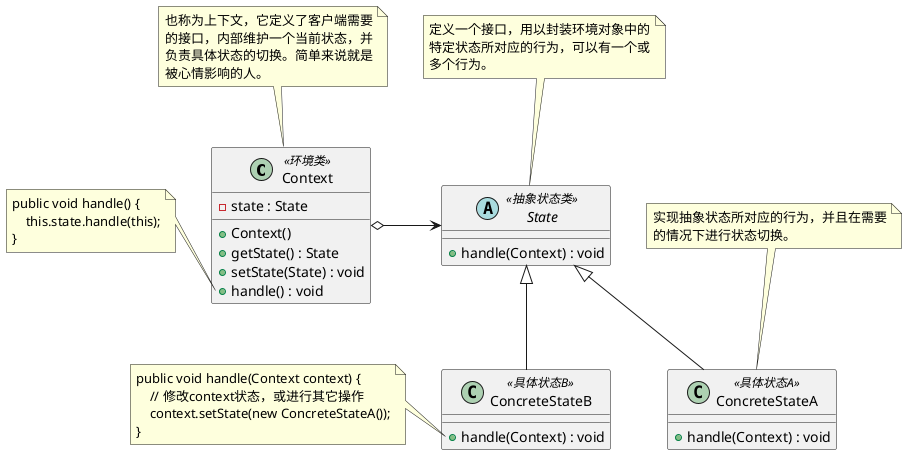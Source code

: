@startuml

class Context <<环境类>> {
    - state : State
    + Context()
    + getState() : State
    + setState(State) : void
    + handle() : void
}
note left of Context::handle
    public void handle() {
        this.state.handle(this);
    }
end note

note top of Context
    也称为上下文，它定义了客户端需要
    的接口，内部维护一个当前状态，并
    负责具体状态的切换。简单来说就是
    被心情影响的人。
end note

abstract class State <<抽象状态类>> {
    + handle(Context) : void
}
note top of State
    定义一个接口，用以封装环境对象中的
    特定状态所对应的行为，可以有一个或
    多个行为。
end note

class ConcreteStateA <<具体状态A>> {
    + handle(Context) : void
}
note top of ConcreteStateA
    实现抽象状态所对应的行为，并且在需要
    的情况下进行状态切换。
end note

class ConcreteStateB <<具体状态B>> {
    + handle(Context) : void
}
note left of ConcreteStateB::handle
    public void handle(Context context) {
        // 修改context状态，或进行其它操作
        context.setState(new ConcreteStateA());
    }
end note

State <|-- ConcreteStateA
State <|-- ConcreteStateB
Context o-> State


@enduml